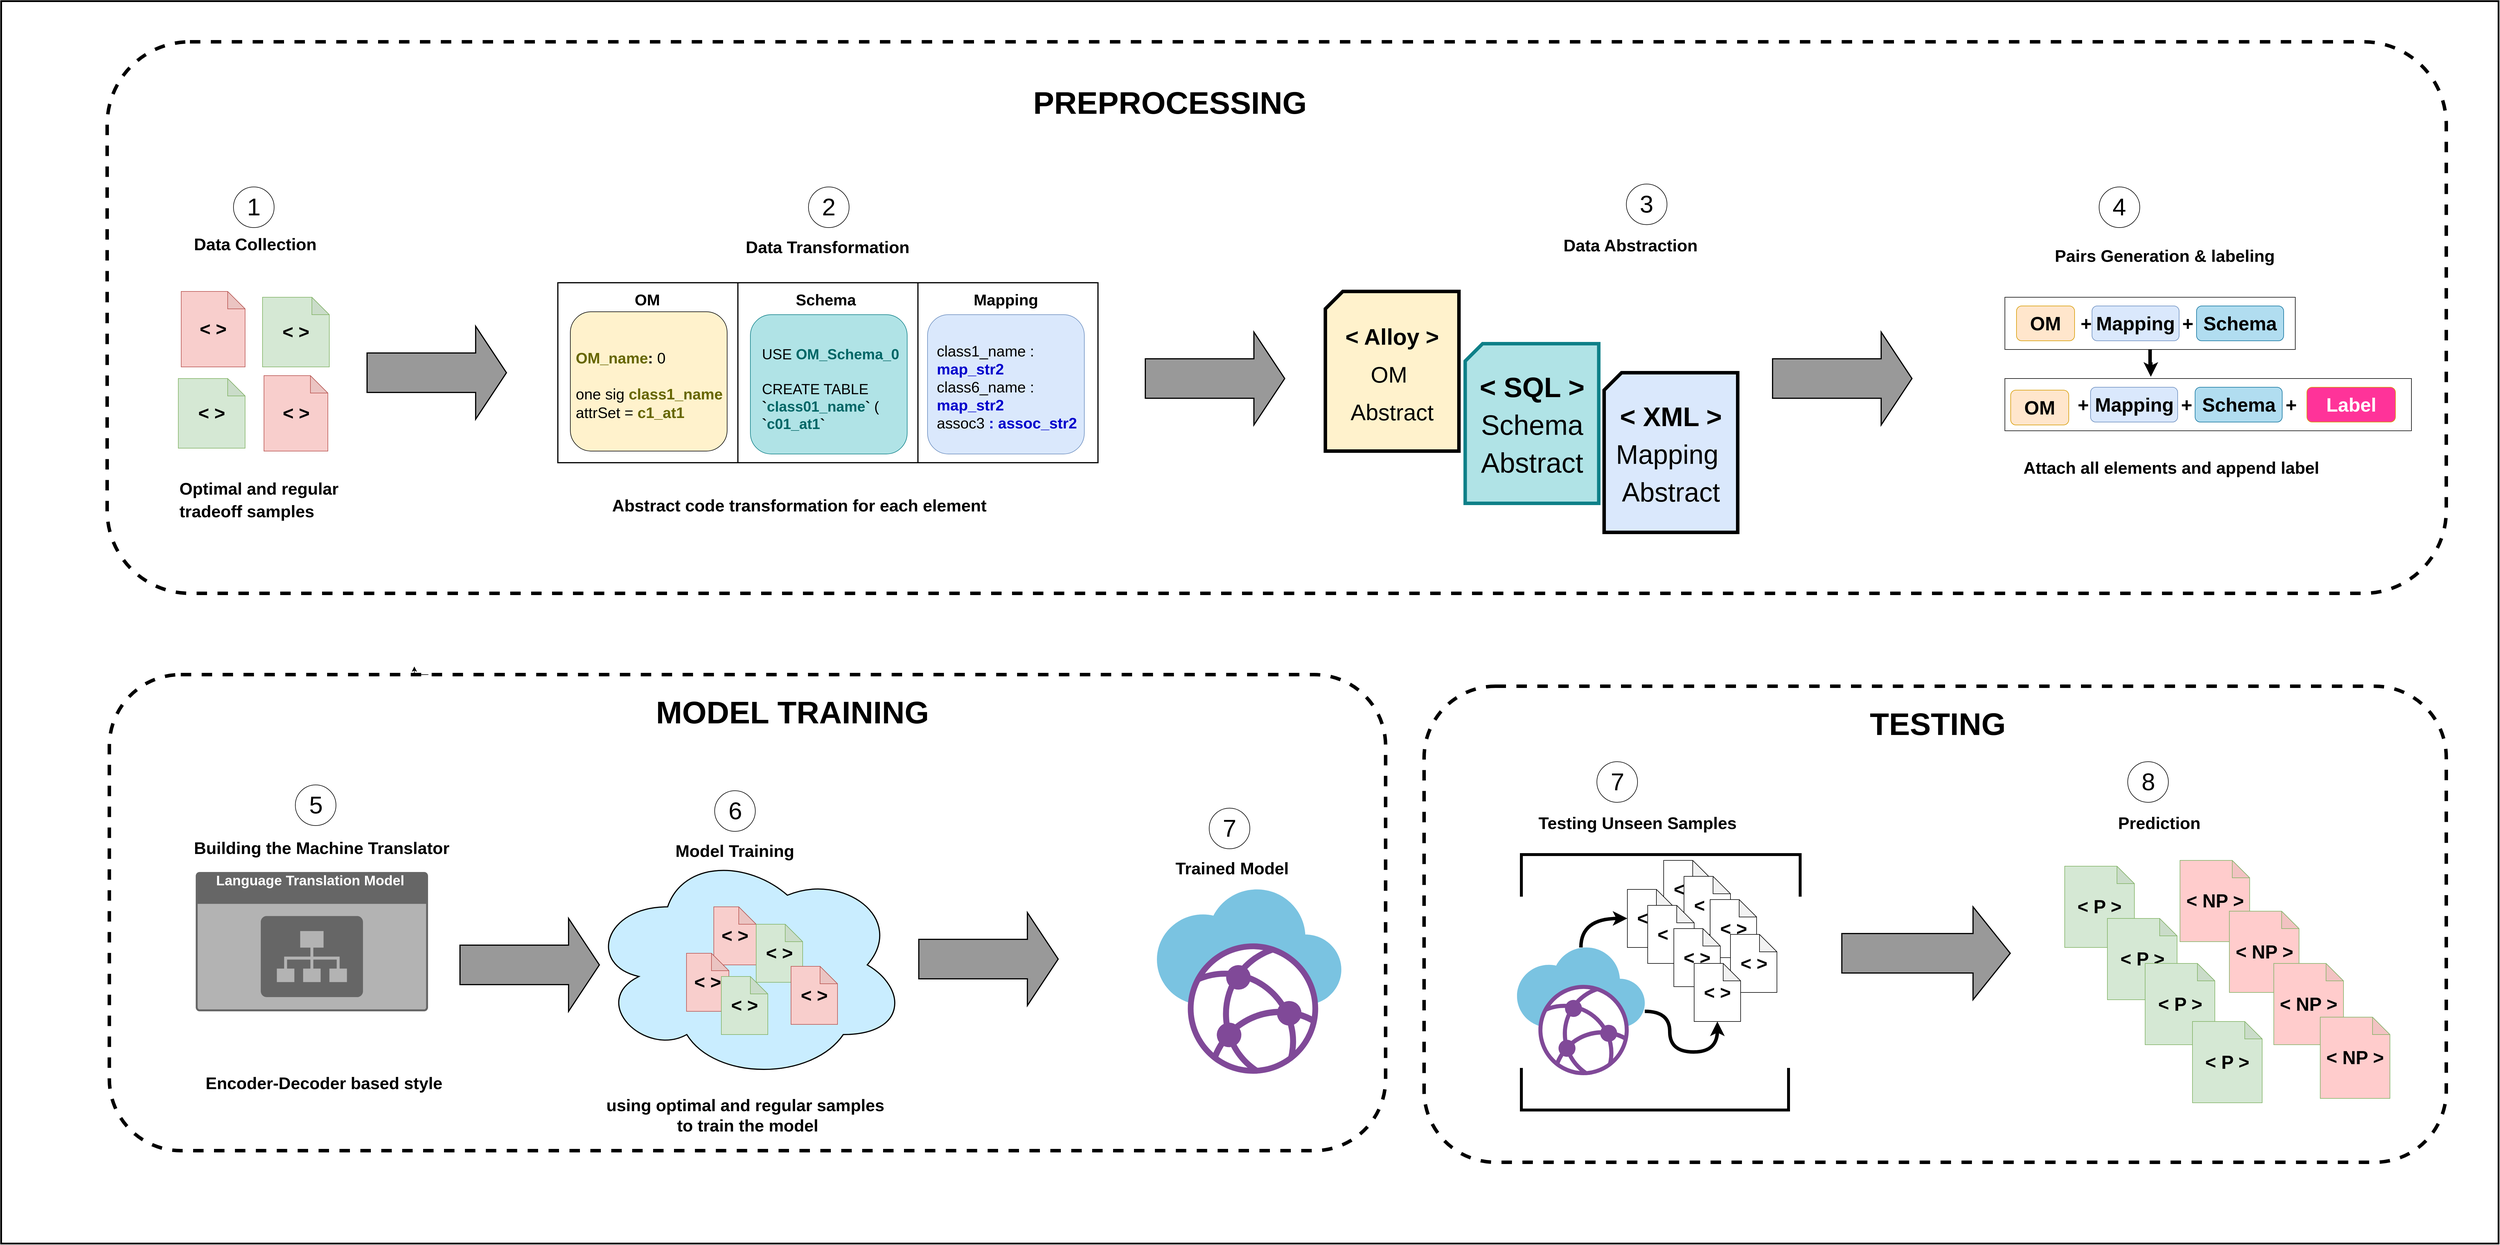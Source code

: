 <mxfile version="20.8.16" type="device"><diagram name="Page-1" id="3CIuRnJcFzyiyJEMCB2z"><mxGraphModel dx="5516" dy="3532" grid="1" gridSize="10" guides="1" tooltips="1" connect="1" arrows="1" fold="1" page="1" pageScale="1" pageWidth="850" pageHeight="1100" math="0" shadow="0"><root><mxCell id="0"/><mxCell id="1" parent="0"/><mxCell id="pccY_Z1t-ruIFOfjZU72-25" value="" style="rounded=0;whiteSpace=wrap;html=1;strokeColor=#000000;strokeWidth=3;fontSize=48;fillColor=none;" parent="1" vertex="1"><mxGeometry x="-1650" y="-950" width="4300" height="2140" as="geometry"/></mxCell><mxCell id="pccY_Z1t-ruIFOfjZU72-23" value="" style="rounded=1;whiteSpace=wrap;html=1;dashed=1;strokeWidth=6;fontSize=54;fillColor=none;" parent="1" vertex="1"><mxGeometry x="800" y="230" width="1760" height="820" as="geometry"/></mxCell><mxCell id="pccY_Z1t-ruIFOfjZU72-7" value="" style="rounded=1;whiteSpace=wrap;html=1;dashed=1;strokeWidth=6;fontSize=54;fillColor=none;" parent="1" vertex="1"><mxGeometry x="-1463.75" y="210" width="2197.5" height="820" as="geometry"/></mxCell><mxCell id="pccY_Z1t-ruIFOfjZU72-5" value="" style="rounded=1;whiteSpace=wrap;html=1;fillColor=none;dashed=1;strokeWidth=6;" parent="1" vertex="1"><mxGeometry x="-1467.5" y="-880" width="4027.5" height="950" as="geometry"/></mxCell><mxCell id="8tvPztyZ2DqP_P0wTKhH-2" value="" style="rounded=1;whiteSpace=wrap;html=1;fontSize=24;fillColor=#fff2cc;strokeColor=#000000;" parent="1" vertex="1"><mxGeometry x="-670" y="-415" width="270" height="240" as="geometry"/></mxCell><mxCell id="bybA0aSRzfbl54FW6EI4-64" value="" style="ellipse;shape=cloud;whiteSpace=wrap;html=1;strokeColor=default;strokeWidth=2;fontFamily=Helvetica;fontSize=22;fontColor=#000000;fillColor=#C9EDFF;" parent="1" vertex="1"><mxGeometry x="-640" y="510" width="550" height="400" as="geometry"/></mxCell><mxCell id="bybA0aSRzfbl54FW6EI4-15" value="" style="whiteSpace=wrap;html=1;aspect=fixed;fillColor=none;strokeWidth=2;" parent="1" vertex="1"><mxGeometry x="-381.5" y="-465" width="310" height="310" as="geometry"/></mxCell><mxCell id="bybA0aSRzfbl54FW6EI4-8" value="" style="whiteSpace=wrap;html=1;aspect=fixed;fillColor=none;strokeWidth=2;" parent="1" vertex="1"><mxGeometry x="-691.5" y="-465" width="310" height="310" as="geometry"/></mxCell><mxCell id="TT64yJlZD9ud8AvmyV7w-1" value="&lt;b&gt;&lt;font style=&quot;font-size: 32px;&quot;&gt;&amp;lt; &amp;gt;&lt;/font&gt;&lt;/b&gt;" style="shape=note;whiteSpace=wrap;html=1;backgroundOutline=1;darkOpacity=0.05;fillColor=#f8cecc;strokeColor=#b85450;" parent="1" vertex="1"><mxGeometry x="-1340" y="-450" width="110" height="130" as="geometry"/></mxCell><mxCell id="TT64yJlZD9ud8AvmyV7w-3" value="&lt;b style=&quot;border-color: var(--border-color);&quot;&gt;&lt;font style=&quot;border-color: var(--border-color); font-size: 32px;&quot;&gt;&amp;lt; &amp;gt;&lt;/font&gt;&lt;/b&gt;" style="shape=note;whiteSpace=wrap;html=1;backgroundOutline=1;darkOpacity=0.05;fillColor=#d5e8d4;strokeColor=#82b366;" parent="1" vertex="1"><mxGeometry x="-1345" y="-300" width="115" height="120" as="geometry"/></mxCell><mxCell id="TT64yJlZD9ud8AvmyV7w-5" value="&lt;font size=&quot;1&quot; style=&quot;&quot;&gt;&lt;b style=&quot;font-size: 29px;&quot;&gt;Data Collection&lt;/b&gt;&lt;/font&gt;" style="text;html=1;strokeColor=none;fillColor=none;align=left;verticalAlign=middle;whiteSpace=wrap;rounded=0;fontSize=32;" parent="1" vertex="1"><mxGeometry x="-1320" y="-540" width="260" height="15" as="geometry"/></mxCell><mxCell id="TT64yJlZD9ud8AvmyV7w-6" value="&lt;font style=&quot;font-size: 42px;&quot;&gt;1&lt;/font&gt;" style="ellipse;whiteSpace=wrap;html=1;aspect=fixed;fontSize=32;" parent="1" vertex="1"><mxGeometry x="-1250" y="-630" width="70" height="70" as="geometry"/></mxCell><mxCell id="K8kpTa1aFKeaaSst7SHv-16" value="" style="rounded=0;whiteSpace=wrap;html=1;fontSize=20;" parent="1" vertex="1"><mxGeometry x="1800" y="-300" width="700" height="90" as="geometry"/></mxCell><mxCell id="K8kpTa1aFKeaaSst7SHv-22" value="&lt;b&gt;&lt;font style=&quot;font-size: 33px;&quot;&gt;OM&lt;/font&gt;&lt;/b&gt;" style="rounded=1;whiteSpace=wrap;html=1;fontSize=20;fillColor=#ffe6cc;strokeColor=#d79b00;" parent="1" vertex="1"><mxGeometry x="1810" y="-280" width="100" height="60" as="geometry"/></mxCell><mxCell id="bybA0aSRzfbl54FW6EI4-6" value="&lt;b style=&quot;border-color: var(--border-color);&quot;&gt;&lt;font style=&quot;border-color: var(--border-color); font-size: 32px;&quot;&gt;&amp;lt; &amp;gt;&lt;/font&gt;&lt;/b&gt;" style="shape=note;whiteSpace=wrap;html=1;backgroundOutline=1;darkOpacity=0.05;fillColor=#d5e8d4;strokeColor=#82b366;" parent="1" vertex="1"><mxGeometry x="-1200" y="-440" width="115" height="120" as="geometry"/></mxCell><mxCell id="bybA0aSRzfbl54FW6EI4-7" value="&lt;b&gt;&lt;font style=&quot;font-size: 32px;&quot;&gt;&amp;lt; &amp;gt;&lt;/font&gt;&lt;/b&gt;" style="shape=note;whiteSpace=wrap;html=1;backgroundOutline=1;darkOpacity=0.05;fillColor=#f8cecc;strokeColor=#b85450;" parent="1" vertex="1"><mxGeometry x="-1197.5" y="-305" width="110" height="130" as="geometry"/></mxCell><mxCell id="bybA0aSRzfbl54FW6EI4-13" value="&lt;div style=&quot;border-color: var(--border-color); text-align: left; font-size: 26px;&quot;&gt;&lt;font style=&quot;font-size: 26px;&quot;&gt;&lt;font style=&quot;border-color: var(--border-color); font-size: 26px;&quot;&gt;&lt;font color=&quot;#666600&quot; style=&quot;font-weight: bold; font-size: 26px;&quot;&gt;OM_name&lt;/font&gt;&lt;b style=&quot;&quot;&gt;: &lt;/b&gt;0&lt;/font&gt;&lt;/font&gt;&lt;/div&gt;&lt;div style=&quot;border-color: var(--border-color); text-align: left; font-size: 26px;&quot;&gt;&lt;b style=&quot;background-color: initial;&quot;&gt;&lt;font style=&quot;font-size: 26px;&quot;&gt;&lt;br&gt;&lt;/font&gt;&lt;/b&gt;&lt;/div&gt;&lt;div style=&quot;border-color: var(--border-color); text-align: left; font-size: 26px;&quot;&gt;&lt;font style=&quot;font-size: 26px;&quot;&gt;&lt;span style=&quot;background-color: initial;&quot;&gt;one sig&lt;/span&gt;&lt;b style=&quot;background-color: initial;&quot;&gt; &lt;font color=&quot;#666600&quot; style=&quot;font-size: 26px;&quot;&gt;class1_name&lt;/font&gt;&amp;nbsp;&lt;/b&gt;&lt;br&gt;&lt;/font&gt;&lt;/div&gt;&lt;div style=&quot;border-color: var(--border-color); text-align: left; font-size: 26px;&quot;&gt;&lt;font style=&quot;border-color: var(--border-color); font-size: 26px;&quot;&gt;attrSet =&lt;b style=&quot;&quot;&gt; &lt;font color=&quot;#666600&quot; style=&quot;font-size: 26px;&quot;&gt;c1_at1&lt;/font&gt;&lt;/b&gt;&lt;/font&gt;&lt;/div&gt;&lt;div style=&quot;border-color: var(--border-color); text-align: left; font-size: 24px;&quot;&gt;&lt;font style=&quot;font-size: 24px;&quot;&gt;&lt;br&gt;&lt;/font&gt;&lt;/div&gt;&lt;div style=&quot;border-color: var(--border-color); font-size: 24px;&quot;&gt;&lt;b&gt;&lt;font style=&quot;font-size: 24px;&quot;&gt;&lt;br style=&quot;border-color: var(--border-color);&quot;&gt;&lt;/font&gt;&lt;/b&gt;&lt;/div&gt;&lt;div style=&quot;border-color: var(--border-color); font-size: 24px;&quot;&gt;&lt;br style=&quot;border-color: var(--border-color);&quot;&gt;&lt;/div&gt;" style="text;html=1;strokeColor=none;fillColor=none;align=center;verticalAlign=middle;whiteSpace=wrap;rounded=0;fontSize=23;" parent="1" vertex="1"><mxGeometry x="-710" y="-260" width="358.5" height="30" as="geometry"/></mxCell><mxCell id="bybA0aSRzfbl54FW6EI4-19" value="" style="whiteSpace=wrap;html=1;aspect=fixed;fillColor=none;strokeWidth=2;" parent="1" vertex="1"><mxGeometry x="-71.5" y="-465" width="310" height="310" as="geometry"/></mxCell><mxCell id="bybA0aSRzfbl54FW6EI4-22" value="&lt;font face=&quot;Helvetica&quot;&gt;&lt;font size=&quot;1&quot; color=&quot;#000000&quot;&gt;&lt;b style=&quot;font-size: 27px;&quot;&gt;OM&lt;/b&gt;&lt;/font&gt;&amp;nbsp;&lt;/font&gt;" style="text;html=1;strokeColor=none;fillColor=none;align=center;verticalAlign=middle;whiteSpace=wrap;rounded=0;fontSize=17;fontFamily=Courier New;fontColor=#FF0000;" parent="1" vertex="1"><mxGeometry x="-565" y="-450" width="60" height="30" as="geometry"/></mxCell><mxCell id="bybA0aSRzfbl54FW6EI4-23" value="&lt;font face=&quot;Helvetica&quot; color=&quot;#000000&quot;&gt;&lt;span style=&quot;font-size: 27px;&quot;&gt;&lt;b&gt;Schema&lt;/b&gt;&lt;/span&gt;&lt;/font&gt;" style="text;html=1;strokeColor=none;fillColor=none;align=center;verticalAlign=middle;whiteSpace=wrap;rounded=0;fontSize=17;fontFamily=Courier New;fontColor=#FF0000;" parent="1" vertex="1"><mxGeometry x="-260" y="-450" width="60" height="30" as="geometry"/></mxCell><mxCell id="bybA0aSRzfbl54FW6EI4-24" value="&lt;font face=&quot;Helvetica&quot; color=&quot;#000000&quot;&gt;&lt;span style=&quot;font-size: 27px;&quot;&gt;&lt;b&gt;Mapping&lt;/b&gt;&lt;/span&gt;&lt;/font&gt;" style="text;html=1;strokeColor=none;fillColor=none;align=center;verticalAlign=middle;whiteSpace=wrap;rounded=0;fontSize=17;fontFamily=Courier New;fontColor=#FF0000;" parent="1" vertex="1"><mxGeometry x="50" y="-450" width="60" height="30" as="geometry"/></mxCell><mxCell id="bybA0aSRzfbl54FW6EI4-27" value="&lt;font size=&quot;1&quot; style=&quot;&quot;&gt;&lt;b style=&quot;font-size: 29px;&quot;&gt;Data Transformation&lt;/b&gt;&lt;/font&gt;" style="text;html=1;strokeColor=none;fillColor=none;align=left;verticalAlign=middle;whiteSpace=wrap;rounded=0;fontSize=32;" parent="1" vertex="1"><mxGeometry x="-370" y="-535" width="340" height="15" as="geometry"/></mxCell><mxCell id="bybA0aSRzfbl54FW6EI4-28" value="&lt;font style=&quot;font-size: 42px;&quot;&gt;2&lt;/font&gt;" style="ellipse;whiteSpace=wrap;html=1;aspect=fixed;fontSize=32;" parent="1" vertex="1"><mxGeometry x="-260" y="-630" width="70" height="70" as="geometry"/></mxCell><mxCell id="bybA0aSRzfbl54FW6EI4-30" value="" style="shape=singleArrow;whiteSpace=wrap;html=1;strokeWidth=2;fontFamily=Helvetica;fontSize=42;fontColor=#000000;fillColor=#999999;strokeColor=#000000;arrowWidth=0.425;arrowSize=0.221;" parent="1" vertex="1"><mxGeometry x="-1020" y="-390" width="240" height="160" as="geometry"/></mxCell><mxCell id="bybA0aSRzfbl54FW6EI4-32" value="&lt;font size=&quot;1&quot; style=&quot;&quot;&gt;&lt;b style=&quot;font-size: 29px;&quot;&gt;Pairs Generation &amp;amp; labeling&lt;/b&gt;&lt;/font&gt;" style="text;html=1;strokeColor=none;fillColor=none;align=left;verticalAlign=middle;whiteSpace=wrap;rounded=0;fontSize=32;" parent="1" vertex="1"><mxGeometry x="1883.75" y="-520" width="500" height="15" as="geometry"/></mxCell><mxCell id="bybA0aSRzfbl54FW6EI4-33" value="&lt;font style=&quot;font-size: 42px;&quot;&gt;4&lt;/font&gt;" style="ellipse;whiteSpace=wrap;html=1;aspect=fixed;fontSize=32;" parent="1" vertex="1"><mxGeometry x="1962.25" y="-630" width="70" height="70" as="geometry"/></mxCell><mxCell id="bybA0aSRzfbl54FW6EI4-34" value="&lt;b&gt;&lt;font style=&quot;font-size: 33px;&quot;&gt;Mapping&lt;/font&gt;&lt;/b&gt;" style="rounded=1;whiteSpace=wrap;html=1;fontSize=20;fillColor=#dae8fc;strokeColor=#6c8ebf;" parent="1" vertex="1"><mxGeometry x="1947.5" y="-285" width="150" height="60" as="geometry"/></mxCell><mxCell id="bybA0aSRzfbl54FW6EI4-35" value="&lt;b&gt;&lt;font style=&quot;font-size: 33px;&quot;&gt;Schema&lt;/font&gt;&lt;/b&gt;" style="rounded=1;whiteSpace=wrap;html=1;fontSize=20;fillColor=#b1ddf0;strokeColor=#10739e;" parent="1" vertex="1"><mxGeometry x="2127.5" y="-285" width="150" height="60" as="geometry"/></mxCell><mxCell id="bybA0aSRzfbl54FW6EI4-36" value="&lt;b&gt;&lt;font color=&quot;#ffffff&quot; style=&quot;font-size: 33px;&quot;&gt;Label&lt;/font&gt;&lt;/b&gt;" style="rounded=1;whiteSpace=wrap;html=1;fontSize=20;fillColor=#FF3399;strokeColor=#d79b00;" parent="1" vertex="1"><mxGeometry x="2320" y="-285" width="152.5" height="60" as="geometry"/></mxCell><mxCell id="bybA0aSRzfbl54FW6EI4-48" style="edgeStyle=orthogonalEdgeStyle;rounded=0;orthogonalLoop=1;jettySize=auto;html=1;entryX=0.359;entryY=-0.033;entryDx=0;entryDy=0;entryPerimeter=0;fontFamily=Helvetica;fontSize=33;fontColor=#000000;strokeWidth=6;" parent="1" source="bybA0aSRzfbl54FW6EI4-37" target="K8kpTa1aFKeaaSst7SHv-16" edge="1"><mxGeometry relative="1" as="geometry"/></mxCell><mxCell id="bybA0aSRzfbl54FW6EI4-37" value="" style="rounded=0;whiteSpace=wrap;html=1;fontSize=20;" parent="1" vertex="1"><mxGeometry x="1800" y="-440" width="500" height="90" as="geometry"/></mxCell><mxCell id="bybA0aSRzfbl54FW6EI4-38" value="&lt;b&gt;&lt;font style=&quot;font-size: 33px;&quot;&gt;OM&lt;/font&gt;&lt;/b&gt;" style="rounded=1;whiteSpace=wrap;html=1;fontSize=20;fillColor=#ffe6cc;strokeColor=#d79b00;" parent="1" vertex="1"><mxGeometry x="1820" y="-425" width="100" height="60" as="geometry"/></mxCell><mxCell id="bybA0aSRzfbl54FW6EI4-39" value="&lt;b&gt;&lt;font style=&quot;font-size: 33px;&quot;&gt;Mapping&lt;/font&gt;&lt;/b&gt;" style="rounded=1;whiteSpace=wrap;html=1;fontSize=20;fillColor=#dae8fc;strokeColor=#6c8ebf;" parent="1" vertex="1"><mxGeometry x="1950" y="-425" width="150" height="60" as="geometry"/></mxCell><mxCell id="bybA0aSRzfbl54FW6EI4-40" value="&lt;b&gt;&lt;font style=&quot;font-size: 33px;&quot;&gt;Schema&lt;/font&gt;&lt;/b&gt;" style="rounded=1;whiteSpace=wrap;html=1;fontSize=20;fillColor=#b1ddf0;strokeColor=#10739e;" parent="1" vertex="1"><mxGeometry x="2130" y="-425" width="150" height="60" as="geometry"/></mxCell><mxCell id="bybA0aSRzfbl54FW6EI4-42" value="&lt;font color=&quot;#000000&quot;&gt;&lt;b&gt;+&lt;/b&gt;&lt;/font&gt;" style="text;html=1;strokeColor=none;fillColor=none;align=center;verticalAlign=middle;whiteSpace=wrap;rounded=0;fontSize=33;fontFamily=Helvetica;fontColor=#FFFFFF;" parent="1" vertex="1"><mxGeometry x="2097.5" y="-270" width="30" height="30" as="geometry"/></mxCell><mxCell id="bybA0aSRzfbl54FW6EI4-43" value="&lt;font color=&quot;#000000&quot;&gt;&lt;b&gt;+&lt;/b&gt;&lt;/font&gt;" style="text;html=1;strokeColor=none;fillColor=none;align=center;verticalAlign=middle;whiteSpace=wrap;rounded=0;fontSize=33;fontFamily=Helvetica;fontColor=#FFFFFF;" parent="1" vertex="1"><mxGeometry x="1920" y="-270" width="30" height="30" as="geometry"/></mxCell><mxCell id="bybA0aSRzfbl54FW6EI4-45" value="&lt;font color=&quot;#000000&quot;&gt;&lt;b&gt;+&lt;/b&gt;&lt;/font&gt;" style="text;html=1;strokeColor=none;fillColor=none;align=center;verticalAlign=middle;whiteSpace=wrap;rounded=0;fontSize=33;fontFamily=Helvetica;fontColor=#FFFFFF;" parent="1" vertex="1"><mxGeometry x="2277.5" y="-270" width="30" height="30" as="geometry"/></mxCell><mxCell id="bybA0aSRzfbl54FW6EI4-46" value="&lt;font color=&quot;#000000&quot;&gt;&lt;b&gt;+&lt;/b&gt;&lt;/font&gt;" style="text;html=1;strokeColor=none;fillColor=none;align=center;verticalAlign=middle;whiteSpace=wrap;rounded=0;fontSize=33;fontFamily=Helvetica;fontColor=#FFFFFF;" parent="1" vertex="1"><mxGeometry x="1925" y="-410" width="30" height="30" as="geometry"/></mxCell><mxCell id="bybA0aSRzfbl54FW6EI4-47" value="&lt;font color=&quot;#000000&quot;&gt;&lt;b&gt;+&lt;/b&gt;&lt;/font&gt;" style="text;html=1;strokeColor=none;fillColor=none;align=center;verticalAlign=middle;whiteSpace=wrap;rounded=0;fontSize=33;fontFamily=Helvetica;fontColor=#FFFFFF;" parent="1" vertex="1"><mxGeometry x="2100" y="-410" width="30" height="30" as="geometry"/></mxCell><mxCell id="bybA0aSRzfbl54FW6EI4-53" value="&lt;b&gt;&lt;font style=&quot;font-size: 24px;&quot;&gt;Language Translation Model&amp;nbsp;&lt;/font&gt;&lt;/b&gt;" style="html=1;strokeColor=none;fillColor=#666666;labelPosition=center;verticalLabelPosition=middle;verticalAlign=top;align=center;fontSize=12;outlineConnect=0;spacingTop=-6;fontColor=#FFFFFF;sketch=0;shape=mxgraph.sitemap.sitemap;strokeWidth=2;fontFamily=Helvetica;" parent="1" vertex="1"><mxGeometry x="-1315" y="550" width="400" height="240" as="geometry"/></mxCell><mxCell id="bybA0aSRzfbl54FW6EI4-54" value="&lt;span style=&quot;font-size: 29px;&quot;&gt;&lt;b&gt;Building the Machine Translator&lt;/b&gt;&lt;/span&gt;" style="text;html=1;strokeColor=none;fillColor=none;align=left;verticalAlign=middle;whiteSpace=wrap;rounded=0;fontSize=32;" parent="1" vertex="1"><mxGeometry x="-1320" y="500" width="510" height="15" as="geometry"/></mxCell><mxCell id="bybA0aSRzfbl54FW6EI4-55" value="&lt;font style=&quot;font-size: 42px;&quot;&gt;5&lt;/font&gt;" style="ellipse;whiteSpace=wrap;html=1;aspect=fixed;fontSize=32;" parent="1" vertex="1"><mxGeometry x="-1143.5" y="400" width="70" height="70" as="geometry"/></mxCell><mxCell id="bybA0aSRzfbl54FW6EI4-58" value="&lt;b style=&quot;border-color: var(--border-color);&quot;&gt;&lt;font style=&quot;border-color: var(--border-color); font-size: 32px;&quot;&gt;&amp;lt; &amp;gt;&lt;/font&gt;&lt;/b&gt;" style="shape=note;whiteSpace=wrap;html=1;backgroundOutline=1;darkOpacity=0.05;fillColor=#f8cecc;strokeColor=#b85450;" parent="1" vertex="1"><mxGeometry x="-423" y="610" width="73" height="100" as="geometry"/></mxCell><mxCell id="bybA0aSRzfbl54FW6EI4-59" value="&lt;b style=&quot;border-color: var(--border-color);&quot;&gt;&lt;font style=&quot;border-color: var(--border-color); font-size: 32px;&quot;&gt;&amp;lt; &amp;gt;&lt;/font&gt;&lt;/b&gt;" style="shape=note;whiteSpace=wrap;html=1;backgroundOutline=1;darkOpacity=0.05;fillColor=#d5e8d4;strokeColor=#82b366;" parent="1" vertex="1"><mxGeometry x="-350" y="640" width="80" height="100" as="geometry"/></mxCell><mxCell id="bybA0aSRzfbl54FW6EI4-61" value="&lt;span style=&quot;font-size: 29px;&quot;&gt;&lt;b&gt;Model Training&lt;/b&gt;&lt;/span&gt;" style="text;html=1;strokeColor=none;fillColor=none;align=left;verticalAlign=middle;whiteSpace=wrap;rounded=0;fontSize=32;" parent="1" vertex="1"><mxGeometry x="-491.5" y="505" width="350" height="15" as="geometry"/></mxCell><mxCell id="bybA0aSRzfbl54FW6EI4-62" value="&lt;font style=&quot;font-size: 42px;&quot;&gt;6&lt;/font&gt;" style="ellipse;whiteSpace=wrap;html=1;aspect=fixed;fontSize=32;" parent="1" vertex="1"><mxGeometry x="-421.5" y="410" width="70" height="70" as="geometry"/></mxCell><mxCell id="bybA0aSRzfbl54FW6EI4-65" value="&lt;b style=&quot;border-color: var(--border-color);&quot;&gt;&lt;font style=&quot;border-color: var(--border-color); font-size: 32px;&quot;&gt;&amp;lt; &amp;gt;&lt;/font&gt;&lt;/b&gt;" style="shape=note;whiteSpace=wrap;html=1;backgroundOutline=1;darkOpacity=0.05;fillColor=#f8cecc;strokeColor=#b85450;" parent="1" vertex="1"><mxGeometry x="-290" y="712.5" width="80" height="100" as="geometry"/></mxCell><mxCell id="bybA0aSRzfbl54FW6EI4-66" value="" style="sketch=0;aspect=fixed;html=1;points=[];align=center;image;fontSize=12;image=img/lib/mscae/Virtual_WANs.svg;strokeColor=default;strokeWidth=2;fontFamily=Helvetica;fontColor=#000000;fillColor=#E6E6E6;imageBackground=none;" parent="1" vertex="1"><mxGeometry x="340" y="580" width="317.5" height="317.5" as="geometry"/></mxCell><mxCell id="bybA0aSRzfbl54FW6EI4-67" value="&lt;span style=&quot;font-size: 29px;&quot;&gt;&lt;b&gt;Trained Model&lt;/b&gt;&lt;/span&gt;" style="text;html=1;strokeColor=none;fillColor=none;align=left;verticalAlign=middle;whiteSpace=wrap;rounded=0;fontSize=32;" parent="1" vertex="1"><mxGeometry x="370" y="535" width="350" height="15" as="geometry"/></mxCell><mxCell id="bybA0aSRzfbl54FW6EI4-68" value="&lt;font style=&quot;font-size: 42px;&quot;&gt;7&lt;/font&gt;" style="ellipse;whiteSpace=wrap;html=1;aspect=fixed;fontSize=32;" parent="1" vertex="1"><mxGeometry x="430" y="440" width="70" height="70" as="geometry"/></mxCell><mxCell id="bybA0aSRzfbl54FW6EI4-82" style="edgeStyle=orthogonalEdgeStyle;curved=1;rounded=0;orthogonalLoop=1;jettySize=auto;html=1;entryX=0;entryY=0.5;entryDx=0;entryDy=0;entryPerimeter=0;strokeColor=#000000;strokeWidth=6;fontFamily=Helvetica;fontSize=22;fontColor=#000000;" parent="1" source="bybA0aSRzfbl54FW6EI4-70" target="bybA0aSRzfbl54FW6EI4-76" edge="1"><mxGeometry relative="1" as="geometry"/></mxCell><mxCell id="bybA0aSRzfbl54FW6EI4-83" style="edgeStyle=orthogonalEdgeStyle;curved=1;rounded=0;orthogonalLoop=1;jettySize=auto;html=1;entryX=0.5;entryY=1;entryDx=0;entryDy=0;entryPerimeter=0;strokeColor=#000000;strokeWidth=6;fontFamily=Helvetica;fontSize=22;fontColor=#000000;" parent="1" source="bybA0aSRzfbl54FW6EI4-70" target="bybA0aSRzfbl54FW6EI4-79" edge="1"><mxGeometry relative="1" as="geometry"><Array as="points"><mxPoint x="1223" y="790"/><mxPoint x="1223" y="860"/><mxPoint x="1305" y="860"/></Array></mxGeometry></mxCell><mxCell id="bybA0aSRzfbl54FW6EI4-70" value="" style="sketch=0;aspect=fixed;html=1;points=[];align=center;image;fontSize=12;image=img/lib/mscae/Virtual_WANs.svg;strokeColor=default;strokeWidth=2;fontFamily=Helvetica;fontColor=#000000;fillColor=#E6E6E6;imageBackground=none;" parent="1" vertex="1"><mxGeometry x="960" y="680" width="220" height="220" as="geometry"/></mxCell><mxCell id="bybA0aSRzfbl54FW6EI4-71" value="&lt;b style=&quot;border-color: var(--border-color);&quot;&gt;&lt;font style=&quot;border-color: var(--border-color); font-size: 32px;&quot;&gt;&amp;lt; &amp;gt;&lt;/font&gt;&lt;/b&gt;" style="shape=note;whiteSpace=wrap;html=1;backgroundOutline=1;darkOpacity=0.05;" parent="1" vertex="1"><mxGeometry x="1212.5" y="530" width="80" height="100" as="geometry"/></mxCell><mxCell id="bybA0aSRzfbl54FW6EI4-72" value="&lt;b style=&quot;border-color: var(--border-color);&quot;&gt;&lt;font style=&quot;border-color: var(--border-color); font-size: 32px;&quot;&gt;&amp;lt; &amp;gt;&lt;/font&gt;&lt;/b&gt;" style="shape=note;whiteSpace=wrap;html=1;backgroundOutline=1;darkOpacity=0.05;" parent="1" vertex="1"><mxGeometry x="1247.5" y="557.5" width="80" height="100" as="geometry"/></mxCell><mxCell id="bybA0aSRzfbl54FW6EI4-73" value="&lt;b style=&quot;border-color: var(--border-color);&quot;&gt;&lt;font style=&quot;border-color: var(--border-color); font-size: 32px;&quot;&gt;&amp;lt; &amp;gt;&lt;/font&gt;&lt;/b&gt;" style="shape=note;whiteSpace=wrap;html=1;backgroundOutline=1;darkOpacity=0.05;" parent="1" vertex="1"><mxGeometry x="1292.5" y="597.5" width="80" height="100" as="geometry"/></mxCell><mxCell id="bybA0aSRzfbl54FW6EI4-74" value="&lt;b style=&quot;border-color: var(--border-color);&quot;&gt;&lt;font style=&quot;border-color: var(--border-color); font-size: 32px;&quot;&gt;&amp;lt; &amp;gt;&lt;/font&gt;&lt;/b&gt;" style="shape=note;whiteSpace=wrap;html=1;backgroundOutline=1;darkOpacity=0.05;" parent="1" vertex="1"><mxGeometry x="1327.5" y="657.5" width="80" height="100" as="geometry"/></mxCell><mxCell id="bybA0aSRzfbl54FW6EI4-76" value="&lt;b style=&quot;border-color: var(--border-color);&quot;&gt;&lt;font style=&quot;border-color: var(--border-color); font-size: 32px;&quot;&gt;&amp;lt; &amp;gt;&lt;/font&gt;&lt;/b&gt;" style="shape=note;whiteSpace=wrap;html=1;backgroundOutline=1;darkOpacity=0.05;" parent="1" vertex="1"><mxGeometry x="1150" y="580" width="80" height="100" as="geometry"/></mxCell><mxCell id="bybA0aSRzfbl54FW6EI4-77" value="&lt;b style=&quot;border-color: var(--border-color);&quot;&gt;&lt;font style=&quot;border-color: var(--border-color); font-size: 32px;&quot;&gt;&amp;lt; &amp;gt;&lt;/font&gt;&lt;/b&gt;" style="shape=note;whiteSpace=wrap;html=1;backgroundOutline=1;darkOpacity=0.05;" parent="1" vertex="1"><mxGeometry x="1185" y="607.5" width="80" height="100" as="geometry"/></mxCell><mxCell id="bybA0aSRzfbl54FW6EI4-78" value="&lt;b style=&quot;border-color: var(--border-color);&quot;&gt;&lt;font style=&quot;border-color: var(--border-color); font-size: 32px;&quot;&gt;&amp;lt; &amp;gt;&lt;/font&gt;&lt;/b&gt;" style="shape=note;whiteSpace=wrap;html=1;backgroundOutline=1;darkOpacity=0.05;" parent="1" vertex="1"><mxGeometry x="1230" y="647.5" width="80" height="100" as="geometry"/></mxCell><mxCell id="bybA0aSRzfbl54FW6EI4-79" value="&lt;b style=&quot;border-color: var(--border-color);&quot;&gt;&lt;font style=&quot;border-color: var(--border-color); font-size: 32px;&quot;&gt;&amp;lt; &amp;gt;&lt;/font&gt;&lt;/b&gt;" style="shape=note;whiteSpace=wrap;html=1;backgroundOutline=1;darkOpacity=0.05;" parent="1" vertex="1"><mxGeometry x="1265" y="707.5" width="80" height="100" as="geometry"/></mxCell><mxCell id="bybA0aSRzfbl54FW6EI4-80" value="" style="shape=partialRectangle;whiteSpace=wrap;html=1;bottom=1;right=1;left=1;top=0;fillColor=none;routingCenterX=-0.5;sketch=0;strokeColor=default;strokeWidth=5;fontFamily=Helvetica;fontSize=22;fontColor=#000000;" parent="1" vertex="1"><mxGeometry x="967.5" y="890" width="460" height="70" as="geometry"/></mxCell><mxCell id="bybA0aSRzfbl54FW6EI4-81" value="" style="shape=partialRectangle;whiteSpace=wrap;html=1;bottom=1;right=1;left=1;top=0;fillColor=none;routingCenterX=-0.5;sketch=0;strokeColor=default;strokeWidth=5;fontFamily=Helvetica;fontSize=22;fontColor=#000000;rotation=-180;" parent="1" vertex="1"><mxGeometry x="967.5" y="520" width="480" height="70" as="geometry"/></mxCell><mxCell id="bybA0aSRzfbl54FW6EI4-84" value="&lt;span style=&quot;font-size: 29px;&quot;&gt;&lt;b&gt;Testing Unseen Samples&lt;/b&gt;&lt;/span&gt;" style="text;html=1;strokeColor=none;fillColor=none;align=left;verticalAlign=middle;whiteSpace=wrap;rounded=0;fontSize=32;" parent="1" vertex="1"><mxGeometry x="995" y="457.5" width="350" height="15" as="geometry"/></mxCell><mxCell id="bybA0aSRzfbl54FW6EI4-85" value="&lt;font style=&quot;font-size: 42px;&quot;&gt;7&lt;/font&gt;" style="ellipse;whiteSpace=wrap;html=1;aspect=fixed;fontSize=32;" parent="1" vertex="1"><mxGeometry x="1097.5" y="360" width="70" height="70" as="geometry"/></mxCell><mxCell id="bybA0aSRzfbl54FW6EI4-87" value="&lt;b style=&quot;border-color: var(--border-color);&quot;&gt;&lt;font style=&quot;border-color: var(--border-color); font-size: 32px;&quot;&gt;&amp;lt; P &amp;gt;&lt;/font&gt;&lt;/b&gt;" style="shape=note;whiteSpace=wrap;html=1;backgroundOutline=1;darkOpacity=0.05;fillColor=#d5e8d4;strokeColor=#82b366;" parent="1" vertex="1"><mxGeometry x="1903" y="540" width="120" height="140" as="geometry"/></mxCell><mxCell id="bybA0aSRzfbl54FW6EI4-88" value="&lt;b style=&quot;border-color: var(--border-color);&quot;&gt;&lt;font style=&quot;border-color: var(--border-color); font-size: 32px;&quot;&gt;&amp;lt; P &amp;gt;&lt;/font&gt;&lt;/b&gt;" style="shape=note;whiteSpace=wrap;html=1;backgroundOutline=1;darkOpacity=0.05;fillColor=#d5e8d4;strokeColor=#82b366;" parent="1" vertex="1"><mxGeometry x="1976.5" y="630" width="120" height="140" as="geometry"/></mxCell><mxCell id="bybA0aSRzfbl54FW6EI4-89" value="&lt;b style=&quot;border-color: var(--border-color);&quot;&gt;&lt;font style=&quot;border-color: var(--border-color); font-size: 32px;&quot;&gt;&amp;lt; P &amp;gt;&lt;/font&gt;&lt;/b&gt;" style="shape=note;whiteSpace=wrap;html=1;backgroundOutline=1;darkOpacity=0.05;fillColor=#d5e8d4;strokeColor=#82b366;" parent="1" vertex="1"><mxGeometry x="2041.5" y="707.5" width="120" height="140" as="geometry"/></mxCell><mxCell id="bybA0aSRzfbl54FW6EI4-90" value="&lt;b style=&quot;border-color: var(--border-color);&quot;&gt;&lt;font style=&quot;border-color: var(--border-color); font-size: 32px;&quot;&gt;&amp;lt; P &amp;gt;&lt;/font&gt;&lt;/b&gt;" style="shape=note;whiteSpace=wrap;html=1;backgroundOutline=1;darkOpacity=0.05;fillColor=#d5e8d4;strokeColor=#82b366;" parent="1" vertex="1"><mxGeometry x="2123" y="807.5" width="120" height="140" as="geometry"/></mxCell><mxCell id="bybA0aSRzfbl54FW6EI4-92" value="&lt;b style=&quot;border-color: var(--border-color);&quot;&gt;&lt;font style=&quot;border-color: var(--border-color); font-size: 32px;&quot;&gt;&amp;lt; NP &amp;gt;&lt;/font&gt;&lt;/b&gt;" style="shape=note;whiteSpace=wrap;html=1;backgroundOutline=1;darkOpacity=0.05;fillColor=#FFCCCC;strokeColor=#82b366;" parent="1" vertex="1"><mxGeometry x="2101.5" y="530" width="120" height="140" as="geometry"/></mxCell><mxCell id="bybA0aSRzfbl54FW6EI4-93" value="&lt;b style=&quot;border-color: var(--border-color);&quot;&gt;&lt;font style=&quot;border-color: var(--border-color); font-size: 32px;&quot;&gt;&amp;lt; NP &amp;gt;&lt;/font&gt;&lt;/b&gt;" style="shape=note;whiteSpace=wrap;html=1;backgroundOutline=1;darkOpacity=0.05;fillColor=#FFCCCC;strokeColor=#82b366;" parent="1" vertex="1"><mxGeometry x="2186.5" y="617.5" width="120" height="140" as="geometry"/></mxCell><mxCell id="bybA0aSRzfbl54FW6EI4-94" value="&lt;b style=&quot;border-color: var(--border-color);&quot;&gt;&lt;font style=&quot;border-color: var(--border-color); font-size: 32px;&quot;&gt;&amp;lt; NP &amp;gt;&lt;/font&gt;&lt;/b&gt;" style="shape=note;whiteSpace=wrap;html=1;backgroundOutline=1;darkOpacity=0.05;fillColor=#FFCCCC;strokeColor=#82b366;" parent="1" vertex="1"><mxGeometry x="2263" y="707.5" width="120" height="140" as="geometry"/></mxCell><mxCell id="bybA0aSRzfbl54FW6EI4-95" value="&lt;b style=&quot;border-color: var(--border-color);&quot;&gt;&lt;font style=&quot;border-color: var(--border-color); font-size: 32px;&quot;&gt;&amp;lt; NP &amp;gt;&lt;/font&gt;&lt;/b&gt;" style="shape=note;whiteSpace=wrap;html=1;backgroundOutline=1;darkOpacity=0.05;fillColor=#FFCCCC;strokeColor=#82b366;" parent="1" vertex="1"><mxGeometry x="2343" y="800" width="120" height="140" as="geometry"/></mxCell><mxCell id="bybA0aSRzfbl54FW6EI4-96" value="&lt;span style=&quot;font-size: 29px;&quot;&gt;&lt;b&gt;Prediction&lt;/b&gt;&lt;/span&gt;" style="text;html=1;strokeColor=none;fillColor=none;align=left;verticalAlign=middle;whiteSpace=wrap;rounded=0;fontSize=32;" parent="1" vertex="1"><mxGeometry x="1993" y="457.5" width="293.5" height="15" as="geometry"/></mxCell><mxCell id="bybA0aSRzfbl54FW6EI4-97" value="&lt;font style=&quot;font-size: 42px;&quot;&gt;8&lt;/font&gt;" style="ellipse;whiteSpace=wrap;html=1;aspect=fixed;fontSize=32;" parent="1" vertex="1"><mxGeometry x="2011.5" y="360" width="70" height="70" as="geometry"/></mxCell><mxCell id="bybA0aSRzfbl54FW6EI4-100" value="" style="shape=singleArrow;whiteSpace=wrap;html=1;strokeWidth=2;fontFamily=Helvetica;fontSize=42;fontColor=#000000;fillColor=#999999;strokeColor=#000000;arrowWidth=0.425;arrowSize=0.221;" parent="1" vertex="1"><mxGeometry x="320" y="-380" width="240" height="160" as="geometry"/></mxCell><mxCell id="bybA0aSRzfbl54FW6EI4-103" value="&lt;b style=&quot;border-color: var(--border-color);&quot;&gt;&lt;font style=&quot;border-color: var(--border-color); font-size: 32px;&quot;&gt;&amp;lt; &amp;gt;&lt;/font&gt;&lt;/b&gt;" style="shape=note;whiteSpace=wrap;html=1;backgroundOutline=1;darkOpacity=0.05;fillColor=#f8cecc;strokeColor=#b85450;" parent="1" vertex="1"><mxGeometry x="-470" y="690" width="73" height="100" as="geometry"/></mxCell><mxCell id="bybA0aSRzfbl54FW6EI4-104" value="&lt;b style=&quot;border-color: var(--border-color);&quot;&gt;&lt;font style=&quot;border-color: var(--border-color); font-size: 32px;&quot;&gt;&amp;lt; &amp;gt;&lt;/font&gt;&lt;/b&gt;" style="shape=note;whiteSpace=wrap;html=1;backgroundOutline=1;darkOpacity=0.05;fillColor=#d5e8d4;strokeColor=#82b366;" parent="1" vertex="1"><mxGeometry x="-410" y="730" width="80" height="100" as="geometry"/></mxCell><mxCell id="bybA0aSRzfbl54FW6EI4-106" value="" style="shape=singleArrow;whiteSpace=wrap;html=1;strokeWidth=2;fontFamily=Helvetica;fontSize=42;fontColor=#000000;fillColor=#999999;strokeColor=#000000;arrowWidth=0.425;arrowSize=0.221;" parent="1" vertex="1"><mxGeometry x="1519.25" y="610" width="290" height="160" as="geometry"/></mxCell><mxCell id="bybA0aSRzfbl54FW6EI4-109" value="" style="shape=singleArrow;whiteSpace=wrap;html=1;strokeWidth=2;fontFamily=Helvetica;fontSize=42;fontColor=#000000;fillColor=#999999;strokeColor=#000000;arrowWidth=0.425;arrowSize=0.221;" parent="1" vertex="1"><mxGeometry x="1400" y="-380" width="240" height="160" as="geometry"/></mxCell><mxCell id="bybA0aSRzfbl54FW6EI4-110" value="" style="shape=singleArrow;whiteSpace=wrap;html=1;strokeWidth=2;fontFamily=Helvetica;fontSize=42;fontColor=#000000;fillColor=#999999;strokeColor=#000000;arrowWidth=0.425;arrowSize=0.221;" parent="1" vertex="1"><mxGeometry x="-70" y="620" width="240" height="160" as="geometry"/></mxCell><mxCell id="8tvPztyZ2DqP_P0wTKhH-4" value="" style="rounded=1;whiteSpace=wrap;html=1;fontSize=24;fillColor=#dae8fc;strokeColor=#6c8ebf;" parent="1" vertex="1"><mxGeometry x="-55" y="-410" width="270" height="240" as="geometry"/></mxCell><mxCell id="8tvPztyZ2DqP_P0wTKhH-3" value="" style="rounded=1;whiteSpace=wrap;html=1;fontSize=24;fillColor=#b0e3e6;strokeColor=#0e8088;" parent="1" vertex="1"><mxGeometry x="-360" y="-410" width="270" height="240" as="geometry"/></mxCell><mxCell id="bybA0aSRzfbl54FW6EI4-17" value="&lt;div style=&quot;border-color: var(--border-color); text-align: left; font-size: 25px;&quot;&gt;&lt;div style=&quot;border-color: var(--border-color);&quot;&gt;&lt;font style=&quot;font-size: 25px;&quot;&gt;USE &lt;font color=&quot;#006666&quot; style=&quot;font-weight: bold; font-size: 25px;&quot;&gt;OM_Schema_0&lt;/font&gt;&lt;/font&gt;&lt;/div&gt;&lt;div style=&quot;border-color: var(--border-color);&quot;&gt;&lt;b&gt;&lt;font style=&quot;font-size: 25px;&quot;&gt;&lt;br&gt;&lt;/font&gt;&lt;/b&gt;&lt;/div&gt;&lt;div style=&quot;border-color: var(--border-color);&quot;&gt;&lt;font style=&quot;font-size: 25px;&quot;&gt;CREATE TABLE&lt;b&gt; `&lt;/b&gt;&lt;font color=&quot;#006666&quot; style=&quot;font-weight: bold; font-size: 25px;&quot;&gt;class01_name&lt;/font&gt;&lt;b&gt;` &lt;/b&gt;(&lt;/font&gt;&lt;/div&gt;&lt;div style=&quot;border-color: var(--border-color);&quot;&gt;&lt;b&gt;&lt;font style=&quot;font-size: 25px;&quot;&gt;`&lt;font color=&quot;#006666&quot; style=&quot;font-size: 25px;&quot;&gt;c01_at1&lt;/font&gt;`&lt;/font&gt;&lt;font style=&quot;font-size: 25px;&quot; face=&quot;Courier New&quot;&gt;&amp;nbsp;&lt;/font&gt;&lt;/b&gt;&lt;/div&gt;&lt;div style=&quot;border-color: var(--border-color);&quot;&gt;&lt;br&gt;&lt;/div&gt;&lt;div style=&quot;border-color: var(--border-color);&quot;&gt;&lt;br&gt;&lt;/div&gt;&lt;div style=&quot;font-size: 18px; border-color: var(--border-color);&quot;&gt;&lt;br&gt;&lt;/div&gt;&lt;/div&gt;" style="text;html=1;strokeColor=none;fillColor=none;align=center;verticalAlign=middle;whiteSpace=wrap;rounded=0;fontSize=23;" parent="1" vertex="1"><mxGeometry x="-341.5" y="-250" width="240" height="20" as="geometry"/></mxCell><mxCell id="bybA0aSRzfbl54FW6EI4-21" value="&lt;div style=&quot;border-color: var(--border-color); text-align: left; font-size: 26px;&quot;&gt;&lt;div style=&quot;border-color: var(--border-color);&quot;&gt;class1_name : &lt;b style=&quot;color: rgb(0, 0, 204);&quot;&gt;map_str2&lt;/b&gt;&lt;br style=&quot;border-color: var(--border-color);&quot;&gt;class6_name :&lt;b style=&quot;color: rgb(0, 0, 204);&quot;&gt; map_str2&lt;/b&gt;&lt;br style=&quot;border-color: var(--border-color);&quot;&gt;assoc3&lt;b style=&quot;color: rgb(0, 0, 204);&quot;&gt; : assoc_str2&lt;/b&gt;&lt;br&gt;&lt;/div&gt;&lt;/div&gt;" style="text;html=1;strokeColor=none;fillColor=none;align=center;verticalAlign=middle;whiteSpace=wrap;rounded=0;fontSize=23;" parent="1" vertex="1"><mxGeometry x="-40" y="-305" width="260" height="40" as="geometry"/></mxCell><mxCell id="pccY_Z1t-ruIFOfjZU72-1" value="&lt;font size=&quot;1&quot; style=&quot;&quot;&gt;&lt;b style=&quot;font-size: 29px;&quot;&gt;Optimal and regular tradeoff samples&lt;/b&gt;&lt;/font&gt;" style="text;html=1;strokeColor=none;fillColor=none;align=left;verticalAlign=middle;whiteSpace=wrap;rounded=0;fontSize=32;" parent="1" vertex="1"><mxGeometry x="-1345" y="-100" width="390" height="15" as="geometry"/></mxCell><mxCell id="pccY_Z1t-ruIFOfjZU72-2" value="&lt;font size=&quot;1&quot; style=&quot;&quot;&gt;&lt;b style=&quot;font-size: 29px;&quot;&gt;Abstract code transformation for each element&lt;/b&gt;&lt;/font&gt;" style="text;html=1;strokeColor=none;fillColor=none;align=left;verticalAlign=middle;whiteSpace=wrap;rounded=0;fontSize=32;" parent="1" vertex="1"><mxGeometry x="-600" y="-90" width="650" height="15" as="geometry"/></mxCell><mxCell id="pccY_Z1t-ruIFOfjZU72-3" value="&lt;span style=&quot;font-size: 29px;&quot;&gt;&lt;b&gt;Attach all elements and append label&lt;/b&gt;&lt;/span&gt;" style="text;html=1;strokeColor=none;fillColor=none;align=left;verticalAlign=middle;whiteSpace=wrap;rounded=0;fontSize=32;" parent="1" vertex="1"><mxGeometry x="1830" y="-155" width="650" height="15" as="geometry"/></mxCell><mxCell id="pccY_Z1t-ruIFOfjZU72-4" value="&lt;span style=&quot;font-size: 29px;&quot;&gt;&lt;b&gt;Encoder-Decoder based style&lt;/b&gt;&lt;/span&gt;" style="text;html=1;strokeColor=none;fillColor=none;align=left;verticalAlign=middle;whiteSpace=wrap;rounded=0;fontSize=32;" parent="1" vertex="1"><mxGeometry x="-1300" y="905" width="650" height="15" as="geometry"/></mxCell><mxCell id="pccY_Z1t-ruIFOfjZU72-6" value="&lt;font size=&quot;1&quot; style=&quot;&quot;&gt;&lt;b style=&quot;font-size: 54px;&quot;&gt;PREPROCESSING&lt;/b&gt;&lt;/font&gt;" style="text;html=1;strokeColor=none;fillColor=none;align=center;verticalAlign=middle;whiteSpace=wrap;rounded=0;" parent="1" vertex="1"><mxGeometry x="20" y="-790" width="685" height="30" as="geometry"/></mxCell><mxCell id="pccY_Z1t-ruIFOfjZU72-8" value="&lt;blockquote style=&quot;margin: 0 0 0 40px; border: none; padding: 0px;&quot;&gt;&lt;font size=&quot;1&quot; style=&quot;&quot;&gt;&lt;b style=&quot;font-size: 54px;&quot;&gt;MODEL TRAINING&lt;/b&gt;&lt;/font&gt;&lt;/blockquote&gt;" style="text;html=1;strokeColor=none;fillColor=none;align=center;verticalAlign=middle;whiteSpace=wrap;rounded=0;" parent="1" vertex="1"><mxGeometry x="-650" y="260" width="685" height="30" as="geometry"/></mxCell><mxCell id="pccY_Z1t-ruIFOfjZU72-9" value="&lt;div style=&quot;text-align: center;&quot;&gt;&lt;b style=&quot;font-size: 29px; background-color: initial;&quot;&gt;using optimal and regular samples&amp;nbsp;&lt;/b&gt;&lt;/div&gt;&lt;span style=&quot;font-size: 29px;&quot;&gt;&lt;div style=&quot;text-align: center;&quot;&gt;&lt;b style=&quot;background-color: initial;&quot;&gt;to train the model&lt;/b&gt;&lt;/div&gt;&lt;/span&gt;" style="text;html=1;strokeColor=none;fillColor=none;align=left;verticalAlign=middle;whiteSpace=wrap;rounded=0;fontSize=32;" parent="1" vertex="1"><mxGeometry x="-610" y="960" width="650" height="15" as="geometry"/></mxCell><mxCell id="pccY_Z1t-ruIFOfjZU72-12" value="&lt;font style=&quot;font-size: 39px;&quot;&gt;&lt;b&gt;&amp;lt; Alloy &amp;gt;&lt;br&gt;&lt;/b&gt;OM&amp;nbsp;&lt;br&gt;Abstract&lt;/font&gt;" style="shape=card;whiteSpace=wrap;html=1;strokeWidth=6;fontSize=54;fillColor=#fff2cc;strokeColor=#000000;" parent="1" vertex="1"><mxGeometry x="630" y="-450" width="230" height="275" as="geometry"/></mxCell><mxCell id="pccY_Z1t-ruIFOfjZU72-13" value="&lt;font style=&quot;font-size: 48px;&quot;&gt;&lt;b&gt;&amp;lt; SQL &amp;gt;&lt;/b&gt;&lt;br&gt;Schema&lt;br&gt;Abstract&lt;/font&gt;" style="shape=card;whiteSpace=wrap;html=1;strokeWidth=6;fontSize=54;fillColor=#b0e3e6;strokeColor=#0e8088;" parent="1" vertex="1"><mxGeometry x="870.75" y="-360" width="230" height="275" as="geometry"/></mxCell><mxCell id="pccY_Z1t-ruIFOfjZU72-14" value="&lt;font style=&quot;font-size: 46px;&quot;&gt;&lt;b&gt;&amp;lt; XML &amp;gt;&lt;/b&gt;&lt;br&gt;Mapping&amp;nbsp;&lt;br&gt;Abstract&lt;/font&gt;" style="shape=card;whiteSpace=wrap;html=1;strokeWidth=6;fontSize=54;fillColor=#dae8fc;strokeColor=#000000;" parent="1" vertex="1"><mxGeometry x="1110" y="-310" width="230" height="275" as="geometry"/></mxCell><mxCell id="pccY_Z1t-ruIFOfjZU72-18" value="&lt;font size=&quot;1&quot; style=&quot;&quot;&gt;&lt;b style=&quot;font-size: 29px;&quot;&gt;Data Abstraction&lt;/b&gt;&lt;/font&gt;" style="text;html=1;strokeColor=none;fillColor=none;align=left;verticalAlign=middle;whiteSpace=wrap;rounded=0;fontSize=32;" parent="1" vertex="1"><mxGeometry x="1038.25" y="-535" width="340" height="10" as="geometry"/></mxCell><mxCell id="pccY_Z1t-ruIFOfjZU72-19" value="&lt;font style=&quot;font-size: 42px;&quot;&gt;3&lt;/font&gt;" style="ellipse;whiteSpace=wrap;html=1;aspect=fixed;fontSize=32;" parent="1" vertex="1"><mxGeometry x="1148.25" y="-635" width="70" height="70" as="geometry"/></mxCell><mxCell id="pccY_Z1t-ruIFOfjZU72-21" style="edgeStyle=orthogonalEdgeStyle;rounded=0;orthogonalLoop=1;jettySize=auto;html=1;exitX=0.25;exitY=0;exitDx=0;exitDy=0;entryX=0.239;entryY=-0.017;entryDx=0;entryDy=0;entryPerimeter=0;fontSize=48;" parent="1" source="pccY_Z1t-ruIFOfjZU72-7" target="pccY_Z1t-ruIFOfjZU72-7" edge="1"><mxGeometry relative="1" as="geometry"/></mxCell><mxCell id="pccY_Z1t-ruIFOfjZU72-22" value="" style="shape=singleArrow;whiteSpace=wrap;html=1;strokeWidth=2;fontFamily=Helvetica;fontSize=42;fontColor=#000000;fillColor=#999999;strokeColor=#000000;arrowWidth=0.425;arrowSize=0.221;" parent="1" vertex="1"><mxGeometry x="-860" y="630" width="240" height="160" as="geometry"/></mxCell><mxCell id="pccY_Z1t-ruIFOfjZU72-24" value="&lt;blockquote style=&quot;margin: 0 0 0 40px; border: none; padding: 0px;&quot;&gt;&lt;font size=&quot;1&quot; style=&quot;&quot;&gt;&lt;b style=&quot;font-size: 54px;&quot;&gt;TESTING&lt;/b&gt;&lt;/font&gt;&lt;/blockquote&gt;" style="text;html=1;strokeColor=none;fillColor=none;align=center;verticalAlign=middle;whiteSpace=wrap;rounded=0;" parent="1" vertex="1"><mxGeometry x="1321.75" y="280" width="685" height="30" as="geometry"/></mxCell></root></mxGraphModel></diagram></mxfile>
